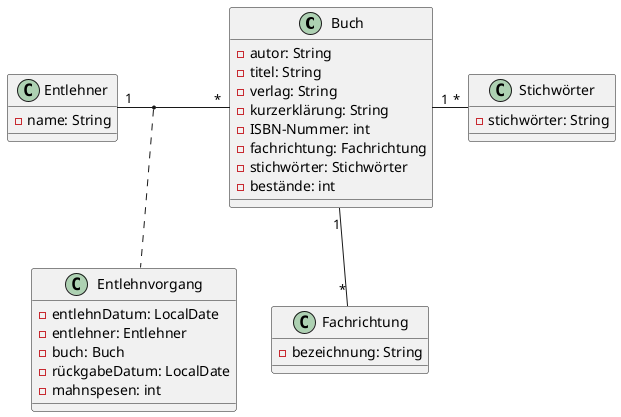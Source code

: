 @startuml
class Buch {
    - autor: String
    - titel: String
    - verlag: String
    - kurzerklärung: String
    - ISBN-Nummer: int
    - fachrichtung: Fachrichtung
    - stichwörter: Stichwörter
    - bestände: int
}

class Entlehner {
    - name: String
}

class Fachrichtung{
    - bezeichnung: String
}

class Stichwörter{
    - stichwörter: String
}

class Entlehnvorgang{
    - entlehnDatum: LocalDate
    - entlehner: Entlehner
    - buch: Buch
    - rückgabeDatum: LocalDate
    - mahnspesen: int
}

Entlehner "1" - "*" Buch
Buch "1" -- "*" Fachrichtung
(Buch,Entlehner) .. Entlehnvorgang
Buch "1" - "*" Stichwörter


@enduml